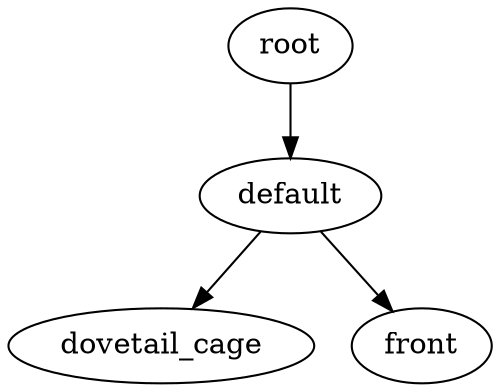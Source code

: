 digraph default {
    root_1 [label="root"];
    default_2 [label="default"];
    dovetail_cage_3 [label="dovetail_cage"];
    front_4 [label="front"];
    root_1 -> default_2;
    default_2 -> dovetail_cage_3;
    default_2 -> front_4;
}

